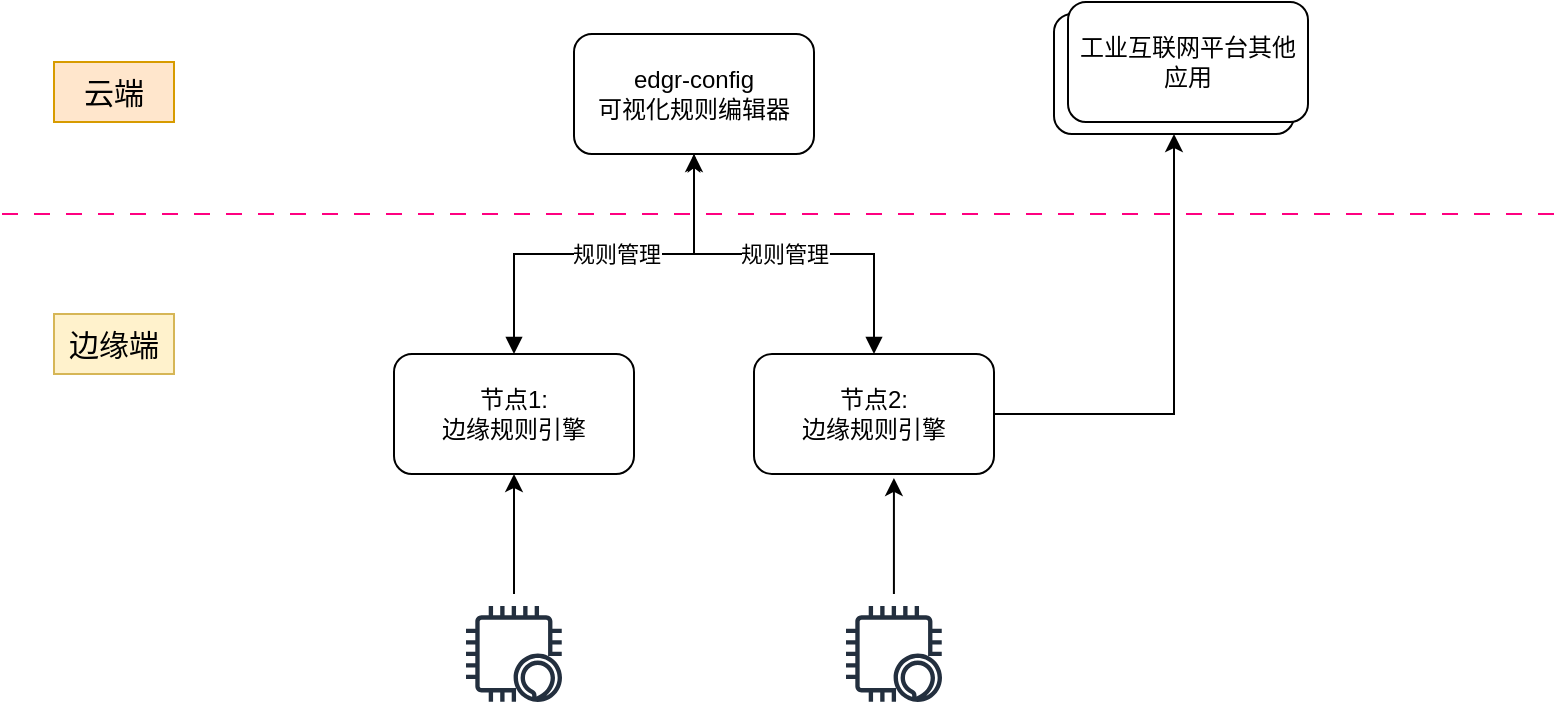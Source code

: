 <mxfile version="21.3.6" type="github">
  <diagram name="第 1 页" id="KYaSVATMN0pzb5_Wx1z8">
    <mxGraphModel dx="2074" dy="1131" grid="1" gridSize="10" guides="1" tooltips="1" connect="1" arrows="1" fold="1" page="1" pageScale="1" pageWidth="827" pageHeight="1169" math="0" shadow="0">
      <root>
        <mxCell id="0" />
        <mxCell id="1" parent="0" />
        <mxCell id="_CL8Y3U8o3t8ja-88zrn-14" style="edgeStyle=orthogonalEdgeStyle;rounded=0;orthogonalLoop=1;jettySize=auto;html=1;entryX=0.5;entryY=1;entryDx=0;entryDy=0;startArrow=block;startFill=1;" edge="1" parent="1" source="_CL8Y3U8o3t8ja-88zrn-1" target="_CL8Y3U8o3t8ja-88zrn-6">
          <mxGeometry relative="1" as="geometry" />
        </mxCell>
        <mxCell id="_CL8Y3U8o3t8ja-88zrn-19" value="规则管理" style="edgeLabel;html=1;align=center;verticalAlign=middle;resizable=0;points=[];" vertex="1" connectable="0" parent="_CL8Y3U8o3t8ja-88zrn-14">
          <mxGeometry x="-0.176" y="-2" relative="1" as="geometry">
            <mxPoint x="22" y="-2" as="offset" />
          </mxGeometry>
        </mxCell>
        <mxCell id="_CL8Y3U8o3t8ja-88zrn-1" value="节点1:&lt;br&gt;边缘规则引擎" style="rounded=1;whiteSpace=wrap;html=1;" vertex="1" parent="1">
          <mxGeometry x="220" y="520" width="120" height="60" as="geometry" />
        </mxCell>
        <mxCell id="_CL8Y3U8o3t8ja-88zrn-3" value="" style="endArrow=none;html=1;rounded=0;dashed=1;dashPattern=8 8;strokeColor=#FF0080;" edge="1" parent="1">
          <mxGeometry width="50" height="50" relative="1" as="geometry">
            <mxPoint x="24" y="450" as="sourcePoint" />
            <mxPoint x="804" y="450" as="targetPoint" />
          </mxGeometry>
        </mxCell>
        <mxCell id="_CL8Y3U8o3t8ja-88zrn-4" value="&lt;font style=&quot;font-size: 15px;&quot;&gt;云端&lt;/font&gt;" style="text;html=1;strokeColor=#d79b00;fillColor=#ffe6cc;align=center;verticalAlign=middle;whiteSpace=wrap;rounded=0;" vertex="1" parent="1">
          <mxGeometry x="50" y="374" width="60" height="30" as="geometry" />
        </mxCell>
        <mxCell id="_CL8Y3U8o3t8ja-88zrn-5" value="&lt;font style=&quot;font-size: 15px;&quot;&gt;边缘端&lt;/font&gt;" style="text;html=1;strokeColor=#d6b656;fillColor=#fff2cc;align=center;verticalAlign=middle;whiteSpace=wrap;rounded=0;" vertex="1" parent="1">
          <mxGeometry x="50" y="500" width="60" height="30" as="geometry" />
        </mxCell>
        <mxCell id="_CL8Y3U8o3t8ja-88zrn-6" value="edgr-config&lt;br&gt;可视化规则编辑器" style="rounded=1;whiteSpace=wrap;html=1;" vertex="1" parent="1">
          <mxGeometry x="310" y="360" width="120" height="60" as="geometry" />
        </mxCell>
        <mxCell id="_CL8Y3U8o3t8ja-88zrn-15" value="规则管理" style="edgeStyle=orthogonalEdgeStyle;rounded=0;orthogonalLoop=1;jettySize=auto;html=1;entryX=0.5;entryY=1;entryDx=0;entryDy=0;endArrow=classicThin;endFill=0;startArrow=block;startFill=1;" edge="1" parent="1" source="_CL8Y3U8o3t8ja-88zrn-7" target="_CL8Y3U8o3t8ja-88zrn-6">
          <mxGeometry relative="1" as="geometry">
            <Array as="points">
              <mxPoint x="460" y="470" />
              <mxPoint x="370" y="470" />
            </Array>
          </mxGeometry>
        </mxCell>
        <mxCell id="_CL8Y3U8o3t8ja-88zrn-21" style="edgeStyle=orthogonalEdgeStyle;rounded=0;orthogonalLoop=1;jettySize=auto;html=1;" edge="1" parent="1" source="_CL8Y3U8o3t8ja-88zrn-7" target="_CL8Y3U8o3t8ja-88zrn-20">
          <mxGeometry relative="1" as="geometry" />
        </mxCell>
        <mxCell id="_CL8Y3U8o3t8ja-88zrn-7" value="节点2:&lt;br&gt;边缘规则引擎" style="rounded=1;whiteSpace=wrap;html=1;" vertex="1" parent="1">
          <mxGeometry x="400" y="520" width="120" height="60" as="geometry" />
        </mxCell>
        <mxCell id="_CL8Y3U8o3t8ja-88zrn-13" style="edgeStyle=orthogonalEdgeStyle;rounded=0;orthogonalLoop=1;jettySize=auto;html=1;entryX=0.5;entryY=1;entryDx=0;entryDy=0;" edge="1" parent="1" source="_CL8Y3U8o3t8ja-88zrn-9" target="_CL8Y3U8o3t8ja-88zrn-1">
          <mxGeometry relative="1" as="geometry" />
        </mxCell>
        <mxCell id="_CL8Y3U8o3t8ja-88zrn-9" value="" style="sketch=0;outlineConnect=0;fontColor=#232F3E;gradientColor=none;strokeColor=#232F3E;fillColor=#ffffff;dashed=0;verticalLabelPosition=bottom;verticalAlign=top;align=center;html=1;fontSize=12;fontStyle=0;aspect=fixed;shape=mxgraph.aws4.resourceIcon;resIcon=mxgraph.aws4.alexa_enabled_device;" vertex="1" parent="1">
          <mxGeometry x="250" y="640" width="60" height="60" as="geometry" />
        </mxCell>
        <mxCell id="_CL8Y3U8o3t8ja-88zrn-25" style="edgeStyle=orthogonalEdgeStyle;rounded=0;orthogonalLoop=1;jettySize=auto;html=1;entryX=0.583;entryY=1.033;entryDx=0;entryDy=0;entryPerimeter=0;" edge="1" parent="1" source="_CL8Y3U8o3t8ja-88zrn-11" target="_CL8Y3U8o3t8ja-88zrn-7">
          <mxGeometry relative="1" as="geometry" />
        </mxCell>
        <mxCell id="_CL8Y3U8o3t8ja-88zrn-11" value="" style="sketch=0;outlineConnect=0;fontColor=#232F3E;gradientColor=none;strokeColor=#232F3E;fillColor=#ffffff;dashed=0;verticalLabelPosition=bottom;verticalAlign=top;align=center;html=1;fontSize=12;fontStyle=0;aspect=fixed;shape=mxgraph.aws4.resourceIcon;resIcon=mxgraph.aws4.alexa_enabled_device;" vertex="1" parent="1">
          <mxGeometry x="440" y="640" width="60" height="60" as="geometry" />
        </mxCell>
        <mxCell id="_CL8Y3U8o3t8ja-88zrn-20" value="工业互联网平台其他应用" style="rounded=1;whiteSpace=wrap;html=1;" vertex="1" parent="1">
          <mxGeometry x="550" y="350" width="120" height="60" as="geometry" />
        </mxCell>
        <mxCell id="_CL8Y3U8o3t8ja-88zrn-23" value="工业互联网平台其他应用" style="rounded=1;whiteSpace=wrap;html=1;" vertex="1" parent="1">
          <mxGeometry x="557" y="344" width="120" height="60" as="geometry" />
        </mxCell>
      </root>
    </mxGraphModel>
  </diagram>
</mxfile>

